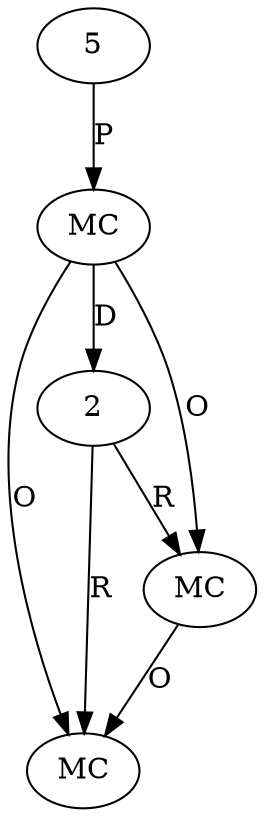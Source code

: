 digraph "AUG" {

  1 [ label="MC" s="isSnapshot()" t="MavenVersion" l="150" ];
  2 [ t="MavenVersion" n="mv" ];
  3 [ label="MC" s="parseString()" t="MavenVersion" l="148" ];
  4 [ label="MC" s="getOSGiVersion()" t="MavenVersion" l="149" ];
  5 [ t="String" v="" ];
  4 -> 1 [ label="O" ];
  3 -> 1 [ label="O" ];
  2 -> 1 [ label="R" ];
  3 -> 2 [ label="D" ];
  5 -> 3 [ label="P" ];
  2 -> 4 [ label="R" ];
  3 -> 4 [ label="O" ];
}
